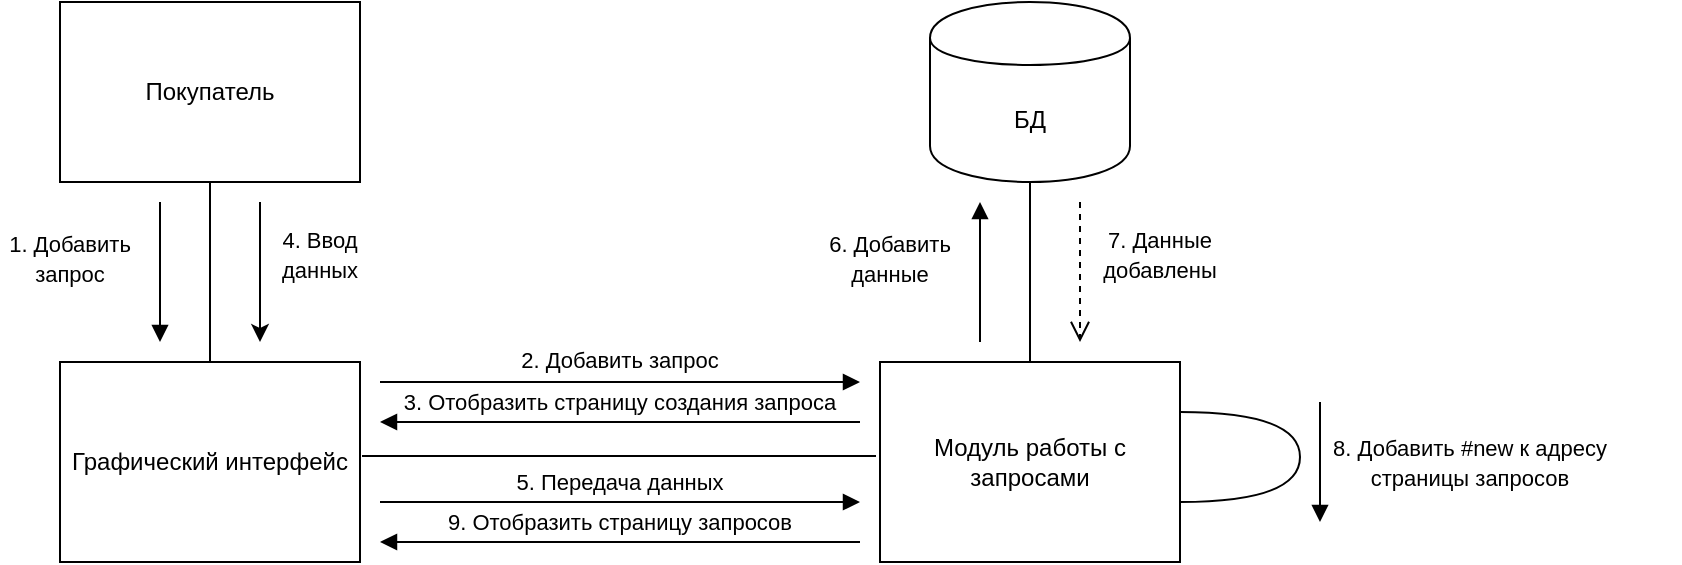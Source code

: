 <mxfile version="13.0.0" pages="3"><diagram id="RsPRJMOxttHHjuz04D3j" name="Request"><mxGraphModel dx="398" dy="422" grid="1" gridSize="10" guides="1" tooltips="1" connect="1" arrows="1" fold="1" page="0" pageScale="1" pageWidth="827" pageHeight="1169" math="0" shadow="0"><root><mxCell id="0"/><mxCell id="1" parent="0"/><mxCell id="OGLPyQX5WnyJPLRGVSjA-1" value="Покупатель" style="rounded=0;whiteSpace=wrap;html=1;" vertex="1" parent="1"><mxGeometry x="60" y="30" width="150" height="90" as="geometry"/></mxCell><mxCell id="OGLPyQX5WnyJPLRGVSjA-3" value="Графический интерфейс" style="rounded=0;whiteSpace=wrap;html=1;" vertex="1" parent="1"><mxGeometry x="60" y="210" width="150" height="100" as="geometry"/></mxCell><mxCell id="OGLPyQX5WnyJPLRGVSjA-4" value="Модуль работы с запросами" style="rounded=0;whiteSpace=wrap;html=1;" vertex="1" parent="1"><mxGeometry x="470" y="210" width="150" height="100" as="geometry"/></mxCell><mxCell id="OGLPyQX5WnyJPLRGVSjA-9" value="&lt;font style=&quot;font-size: 11px&quot;&gt;1. Добавить запрос&lt;/font&gt;" style="text;html=1;strokeColor=none;fillColor=none;align=center;verticalAlign=middle;whiteSpace=wrap;rounded=0;" vertex="1" parent="1"><mxGeometry x="30" y="150" width="70" height="15" as="geometry"/></mxCell><mxCell id="OGLPyQX5WnyJPLRGVSjA-10" value="&lt;font style=&quot;font-size: 11px&quot;&gt;2. Добавить запрос&lt;/font&gt;" style="text;html=1;strokeColor=none;fillColor=none;align=center;verticalAlign=middle;whiteSpace=wrap;rounded=0;" vertex="1" parent="1"><mxGeometry x="280" y="200" width="120" height="17" as="geometry"/></mxCell><mxCell id="OGLPyQX5WnyJPLRGVSjA-12" value="&lt;font style=&quot;font-size: 11px&quot;&gt;4. Ввод данных&lt;/font&gt;" style="text;html=1;strokeColor=none;fillColor=none;align=center;verticalAlign=middle;whiteSpace=wrap;rounded=0;" vertex="1" parent="1"><mxGeometry x="170" y="148.5" width="40" height="15" as="geometry"/></mxCell><mxCell id="OGLPyQX5WnyJPLRGVSjA-15" value="БД" style="shape=cylinder;whiteSpace=wrap;html=1;boundedLbl=1;backgroundOutline=1;fillColor=#ffffff;strokeColor=#000000;" vertex="1" parent="1"><mxGeometry x="495" y="30" width="100" height="90" as="geometry"/></mxCell><mxCell id="OGLPyQX5WnyJPLRGVSjA-16" value="" style="endArrow=none;html=1;entryX=0.5;entryY=1;entryDx=0;entryDy=0;exitX=0.5;exitY=0;exitDx=0;exitDy=0;" edge="1" parent="1" source="OGLPyQX5WnyJPLRGVSjA-3" target="OGLPyQX5WnyJPLRGVSjA-1"><mxGeometry width="50" height="50" relative="1" as="geometry"><mxPoint x="110" y="170" as="sourcePoint"/><mxPoint x="160" y="120" as="targetPoint"/></mxGeometry></mxCell><mxCell id="OGLPyQX5WnyJPLRGVSjA-17" value="" style="endArrow=none;html=1;" edge="1" parent="1"><mxGeometry width="50" height="50" relative="1" as="geometry"><mxPoint x="211" y="257" as="sourcePoint"/><mxPoint x="468" y="257" as="targetPoint"/></mxGeometry></mxCell><mxCell id="OGLPyQX5WnyJPLRGVSjA-20" value="" style="endArrow=none;html=1;entryX=0.5;entryY=1;entryDx=0;entryDy=0;exitX=0.5;exitY=0;exitDx=0;exitDy=0;" edge="1" parent="1" source="OGLPyQX5WnyJPLRGVSjA-4" target="OGLPyQX5WnyJPLRGVSjA-15"><mxGeometry width="50" height="50" relative="1" as="geometry"><mxPoint x="440" y="210" as="sourcePoint"/><mxPoint x="490" y="160" as="targetPoint"/></mxGeometry></mxCell><mxCell id="OGLPyQX5WnyJPLRGVSjA-22" value="" style="html=1;verticalAlign=bottom;endArrow=block;" edge="1" parent="1"><mxGeometry width="80" relative="1" as="geometry"><mxPoint x="110" y="130" as="sourcePoint"/><mxPoint x="110" y="200" as="targetPoint"/></mxGeometry></mxCell><mxCell id="OGLPyQX5WnyJPLRGVSjA-23" value="" style="html=1;verticalAlign=bottom;endArrow=block;" edge="1" parent="1"><mxGeometry width="80" relative="1" as="geometry"><mxPoint x="220" y="220" as="sourcePoint"/><mxPoint x="460" y="220" as="targetPoint"/></mxGeometry></mxCell><mxCell id="OGLPyQX5WnyJPLRGVSjA-27" value="" style="html=1;verticalAlign=bottom;endArrow=block;" edge="1" parent="1"><mxGeometry width="80" relative="1" as="geometry"><mxPoint x="460" y="240" as="sourcePoint"/><mxPoint x="220" y="240" as="targetPoint"/></mxGeometry></mxCell><mxCell id="OGLPyQX5WnyJPLRGVSjA-29" value="&lt;font style=&quot;font-size: 11px&quot;&gt;3. Отобразить страницу создания запроса&lt;/font&gt;" style="text;html=1;strokeColor=none;fillColor=none;align=center;verticalAlign=middle;whiteSpace=wrap;rounded=0;" vertex="1" parent="1"><mxGeometry x="230" y="220" width="220" height="20" as="geometry"/></mxCell><mxCell id="OGLPyQX5WnyJPLRGVSjA-30" value="" style="endArrow=classic;html=1;" edge="1" parent="1"><mxGeometry width="50" height="50" relative="1" as="geometry"><mxPoint x="160" y="130" as="sourcePoint"/><mxPoint x="160" y="200" as="targetPoint"/></mxGeometry></mxCell><mxCell id="OGLPyQX5WnyJPLRGVSjA-35" value="" style="html=1;verticalAlign=bottom;endArrow=block;" edge="1" parent="1"><mxGeometry width="80" relative="1" as="geometry"><mxPoint x="220" y="280" as="sourcePoint"/><mxPoint x="460" y="280" as="targetPoint"/></mxGeometry></mxCell><mxCell id="OGLPyQX5WnyJPLRGVSjA-36" value="" style="html=1;verticalAlign=bottom;endArrow=none;exitX=1;exitY=0.25;exitDx=0;exitDy=0;edgeStyle=orthogonalEdgeStyle;curved=1;endFill=0;" edge="1" parent="1" source="OGLPyQX5WnyJPLRGVSjA-4"><mxGeometry width="80" relative="1" as="geometry"><mxPoint x="590" y="350" as="sourcePoint"/><mxPoint x="620" y="280" as="targetPoint"/><Array as="points"><mxPoint x="680" y="235"/><mxPoint x="680" y="280"/></Array></mxGeometry></mxCell><mxCell id="OGLPyQX5WnyJPLRGVSjA-37" value="" style="html=1;verticalAlign=bottom;endArrow=block;" edge="1" parent="1"><mxGeometry width="80" relative="1" as="geometry"><mxPoint x="520" y="200" as="sourcePoint"/><mxPoint x="520" y="130" as="targetPoint"/></mxGeometry></mxCell><mxCell id="OGLPyQX5WnyJPLRGVSjA-38" value="" style="html=1;verticalAlign=bottom;endArrow=open;dashed=1;endSize=8;" edge="1" parent="1"><mxGeometry relative="1" as="geometry"><mxPoint x="570" y="130" as="sourcePoint"/><mxPoint x="570" y="200" as="targetPoint"/></mxGeometry></mxCell><mxCell id="OGLPyQX5WnyJPLRGVSjA-39" value="&lt;font style=&quot;font-size: 11px&quot;&gt;5. Передача данных&lt;/font&gt;" style="text;html=1;strokeColor=none;fillColor=none;align=center;verticalAlign=middle;whiteSpace=wrap;rounded=0;" vertex="1" parent="1"><mxGeometry x="275" y="260" width="130" height="20" as="geometry"/></mxCell><mxCell id="OGLPyQX5WnyJPLRGVSjA-41" value="&lt;font style=&quot;font-size: 11px&quot;&gt;9. Отобразить страницу запросов&lt;/font&gt;" style="text;html=1;strokeColor=none;fillColor=none;align=center;verticalAlign=middle;whiteSpace=wrap;rounded=0;" vertex="1" parent="1"><mxGeometry x="250" y="280" width="180" height="20" as="geometry"/></mxCell><mxCell id="OGLPyQX5WnyJPLRGVSjA-42" value="&lt;font style=&quot;font-size: 11px&quot;&gt;6. Добавить данные&lt;/font&gt;" style="text;html=1;strokeColor=none;fillColor=none;align=center;verticalAlign=middle;whiteSpace=wrap;rounded=0;" vertex="1" parent="1"><mxGeometry x="440" y="150" width="70" height="15" as="geometry"/></mxCell><mxCell id="OGLPyQX5WnyJPLRGVSjA-43" value="&lt;font style=&quot;font-size: 11px&quot;&gt;7. Данные добавлены&lt;/font&gt;" style="text;html=1;strokeColor=none;fillColor=none;align=center;verticalAlign=middle;whiteSpace=wrap;rounded=0;" vertex="1" parent="1"><mxGeometry x="590" y="148.5" width="40" height="15" as="geometry"/></mxCell><mxCell id="OGLPyQX5WnyJPLRGVSjA-40" value="&lt;span style=&quot;font-size: 11px ; text-align: left&quot;&gt;8. Добавить #new к адресу&lt;/span&gt;&lt;br style=&quot;font-size: 11px ; text-align: left&quot;&gt;&lt;span style=&quot;font-size: 11px ; text-align: left&quot;&gt;страницы запросов&lt;/span&gt;" style="text;html=1;strokeColor=none;fillColor=none;align=center;verticalAlign=middle;whiteSpace=wrap;rounded=0;" vertex="1" parent="1"><mxGeometry x="660" y="252" width="210" height="16" as="geometry"/></mxCell><mxCell id="OGLPyQX5WnyJPLRGVSjA-46" value="" style="html=1;verticalAlign=bottom;endArrow=block;" edge="1" parent="1"><mxGeometry width="80" relative="1" as="geometry"><mxPoint x="460" y="300" as="sourcePoint"/><mxPoint x="220" y="300" as="targetPoint"/></mxGeometry></mxCell><mxCell id="OGLPyQX5WnyJPLRGVSjA-48" value="" style="html=1;verticalAlign=bottom;endArrow=block;" edge="1" parent="1"><mxGeometry width="80" relative="1" as="geometry"><mxPoint x="690" y="230" as="sourcePoint"/><mxPoint x="690" y="290" as="targetPoint"/></mxGeometry></mxCell></root></mxGraphModel></diagram><diagram id="NG-QWZS2H44OJLBMp3hR" name="Entrance"><mxGraphModel dx="1013" dy="426" grid="1" gridSize="10" guides="1" tooltips="1" connect="1" arrows="1" fold="1" page="1" pageScale="1" pageWidth="827" pageHeight="1169" math="0" shadow="0"><root><mxCell id="xV-0fxxD1e4UXjZzE1mq-0"/><mxCell id="xV-0fxxD1e4UXjZzE1mq-1" parent="xV-0fxxD1e4UXjZzE1mq-0"/><mxCell id="SNfB1xC45zM95Xq-mLn--0" value="Гость" style="rounded=0;whiteSpace=wrap;html=1;" vertex="1" parent="xV-0fxxD1e4UXjZzE1mq-1"><mxGeometry x="60" y="30" width="150" height="90" as="geometry"/></mxCell><mxCell id="SNfB1xC45zM95Xq-mLn--1" value="Графический интерфейс" style="rounded=0;whiteSpace=wrap;html=1;" vertex="1" parent="xV-0fxxD1e4UXjZzE1mq-1"><mxGeometry x="60" y="210" width="150" height="100" as="geometry"/></mxCell><mxCell id="SNfB1xC45zM95Xq-mLn--2" value="Модуль работы с пользователем" style="rounded=0;whiteSpace=wrap;html=1;" vertex="1" parent="xV-0fxxD1e4UXjZzE1mq-1"><mxGeometry x="470" y="210" width="150" height="100" as="geometry"/></mxCell><mxCell id="SNfB1xC45zM95Xq-mLn--3" value="&lt;font style=&quot;font-size: 11px&quot;&gt;1. Войти&lt;/font&gt;" style="text;html=1;strokeColor=none;fillColor=none;align=center;verticalAlign=middle;whiteSpace=wrap;rounded=0;" vertex="1" parent="xV-0fxxD1e4UXjZzE1mq-1"><mxGeometry x="30" y="150" width="70" height="15" as="geometry"/></mxCell><mxCell id="SNfB1xC45zM95Xq-mLn--4" value="&lt;font style=&quot;font-size: 11px&quot;&gt;2. Войти&lt;/font&gt;" style="text;html=1;strokeColor=none;fillColor=none;align=center;verticalAlign=middle;whiteSpace=wrap;rounded=0;" vertex="1" parent="xV-0fxxD1e4UXjZzE1mq-1"><mxGeometry x="280" y="200" width="120" height="17" as="geometry"/></mxCell><mxCell id="SNfB1xC45zM95Xq-mLn--5" value="&lt;font style=&quot;font-size: 11px&quot;&gt;4. Ввод данных&lt;/font&gt;" style="text;html=1;strokeColor=none;fillColor=none;align=center;verticalAlign=middle;whiteSpace=wrap;rounded=0;" vertex="1" parent="xV-0fxxD1e4UXjZzE1mq-1"><mxGeometry x="170" y="148.5" width="40" height="15" as="geometry"/></mxCell><mxCell id="SNfB1xC45zM95Xq-mLn--6" value="БД" style="shape=cylinder;whiteSpace=wrap;html=1;boundedLbl=1;backgroundOutline=1;fillColor=#ffffff;strokeColor=#000000;" vertex="1" parent="xV-0fxxD1e4UXjZzE1mq-1"><mxGeometry x="495" y="30" width="100" height="90" as="geometry"/></mxCell><mxCell id="SNfB1xC45zM95Xq-mLn--7" value="" style="endArrow=none;html=1;entryX=0.5;entryY=1;entryDx=0;entryDy=0;exitX=0.5;exitY=0;exitDx=0;exitDy=0;" edge="1" parent="xV-0fxxD1e4UXjZzE1mq-1" source="SNfB1xC45zM95Xq-mLn--1" target="SNfB1xC45zM95Xq-mLn--0"><mxGeometry width="50" height="50" relative="1" as="geometry"><mxPoint x="110" y="170" as="sourcePoint"/><mxPoint x="160" y="120" as="targetPoint"/></mxGeometry></mxCell><mxCell id="SNfB1xC45zM95Xq-mLn--8" value="" style="endArrow=none;html=1;" edge="1" parent="xV-0fxxD1e4UXjZzE1mq-1"><mxGeometry width="50" height="50" relative="1" as="geometry"><mxPoint x="211" y="257" as="sourcePoint"/><mxPoint x="468" y="257" as="targetPoint"/></mxGeometry></mxCell><mxCell id="SNfB1xC45zM95Xq-mLn--9" value="" style="endArrow=none;html=1;entryX=0.5;entryY=1;entryDx=0;entryDy=0;exitX=0.5;exitY=0;exitDx=0;exitDy=0;" edge="1" parent="xV-0fxxD1e4UXjZzE1mq-1" source="SNfB1xC45zM95Xq-mLn--2" target="SNfB1xC45zM95Xq-mLn--6"><mxGeometry width="50" height="50" relative="1" as="geometry"><mxPoint x="440" y="210" as="sourcePoint"/><mxPoint x="490" y="160" as="targetPoint"/></mxGeometry></mxCell><mxCell id="SNfB1xC45zM95Xq-mLn--10" value="" style="html=1;verticalAlign=bottom;endArrow=block;" edge="1" parent="xV-0fxxD1e4UXjZzE1mq-1"><mxGeometry width="80" relative="1" as="geometry"><mxPoint x="110" y="130" as="sourcePoint"/><mxPoint x="110" y="200" as="targetPoint"/></mxGeometry></mxCell><mxCell id="SNfB1xC45zM95Xq-mLn--11" value="" style="html=1;verticalAlign=bottom;endArrow=block;" edge="1" parent="xV-0fxxD1e4UXjZzE1mq-1"><mxGeometry width="80" relative="1" as="geometry"><mxPoint x="220" y="220" as="sourcePoint"/><mxPoint x="460" y="220" as="targetPoint"/></mxGeometry></mxCell><mxCell id="SNfB1xC45zM95Xq-mLn--12" value="" style="html=1;verticalAlign=bottom;endArrow=block;" edge="1" parent="xV-0fxxD1e4UXjZzE1mq-1"><mxGeometry width="80" relative="1" as="geometry"><mxPoint x="460" y="240" as="sourcePoint"/><mxPoint x="220" y="240" as="targetPoint"/></mxGeometry></mxCell><mxCell id="SNfB1xC45zM95Xq-mLn--13" value="&lt;font style=&quot;font-size: 11px&quot;&gt;3. Отобразить страницу входа&lt;/font&gt;" style="text;html=1;strokeColor=none;fillColor=none;align=center;verticalAlign=middle;whiteSpace=wrap;rounded=0;" vertex="1" parent="xV-0fxxD1e4UXjZzE1mq-1"><mxGeometry x="230" y="220" width="220" height="20" as="geometry"/></mxCell><mxCell id="SNfB1xC45zM95Xq-mLn--14" value="" style="endArrow=classic;html=1;" edge="1" parent="xV-0fxxD1e4UXjZzE1mq-1"><mxGeometry width="50" height="50" relative="1" as="geometry"><mxPoint x="160" y="130" as="sourcePoint"/><mxPoint x="160" y="200" as="targetPoint"/></mxGeometry></mxCell><mxCell id="SNfB1xC45zM95Xq-mLn--15" value="" style="html=1;verticalAlign=bottom;endArrow=block;" edge="1" parent="xV-0fxxD1e4UXjZzE1mq-1"><mxGeometry width="80" relative="1" as="geometry"><mxPoint x="220" y="280" as="sourcePoint"/><mxPoint x="460" y="280" as="targetPoint"/></mxGeometry></mxCell><mxCell id="SNfB1xC45zM95Xq-mLn--17" value="" style="html=1;verticalAlign=bottom;endArrow=block;" edge="1" parent="xV-0fxxD1e4UXjZzE1mq-1"><mxGeometry width="80" relative="1" as="geometry"><mxPoint x="520" y="200" as="sourcePoint"/><mxPoint x="520" y="130" as="targetPoint"/></mxGeometry></mxCell><mxCell id="SNfB1xC45zM95Xq-mLn--18" value="" style="html=1;verticalAlign=bottom;endArrow=open;dashed=1;endSize=8;" edge="1" parent="xV-0fxxD1e4UXjZzE1mq-1"><mxGeometry relative="1" as="geometry"><mxPoint x="570" y="130" as="sourcePoint"/><mxPoint x="570" y="200" as="targetPoint"/></mxGeometry></mxCell><mxCell id="SNfB1xC45zM95Xq-mLn--19" value="&lt;font style=&quot;font-size: 11px&quot;&gt;5. Передача данных&lt;/font&gt;" style="text;html=1;strokeColor=none;fillColor=none;align=center;verticalAlign=middle;whiteSpace=wrap;rounded=0;" vertex="1" parent="xV-0fxxD1e4UXjZzE1mq-1"><mxGeometry x="275" y="260" width="130" height="20" as="geometry"/></mxCell><mxCell id="SNfB1xC45zM95Xq-mLn--20" value="&lt;font style=&quot;font-size: 11px&quot;&gt;8. Отобразить главную страницу&lt;/font&gt;" style="text;html=1;strokeColor=none;fillColor=none;align=center;verticalAlign=middle;whiteSpace=wrap;rounded=0;" vertex="1" parent="xV-0fxxD1e4UXjZzE1mq-1"><mxGeometry x="250" y="280" width="180" height="20" as="geometry"/></mxCell><mxCell id="SNfB1xC45zM95Xq-mLn--21" value="&lt;font style=&quot;font-size: 11px&quot;&gt;6. Проверить данные&lt;/font&gt;" style="text;html=1;strokeColor=none;fillColor=none;align=center;verticalAlign=middle;whiteSpace=wrap;rounded=0;" vertex="1" parent="xV-0fxxD1e4UXjZzE1mq-1"><mxGeometry x="440" y="150" width="70" height="15" as="geometry"/></mxCell><mxCell id="SNfB1xC45zM95Xq-mLn--22" value="&lt;font style=&quot;font-size: 11px&quot;&gt;7. Данные введены корректно&lt;/font&gt;" style="text;html=1;strokeColor=none;fillColor=none;align=center;verticalAlign=middle;whiteSpace=wrap;rounded=0;" vertex="1" parent="xV-0fxxD1e4UXjZzE1mq-1"><mxGeometry x="590" y="148.5" width="40" height="15" as="geometry"/></mxCell><mxCell id="SNfB1xC45zM95Xq-mLn--23" value="" style="html=1;verticalAlign=bottom;endArrow=block;" edge="1" parent="xV-0fxxD1e4UXjZzE1mq-1"><mxGeometry width="80" relative="1" as="geometry"><mxPoint x="460" y="300" as="sourcePoint"/><mxPoint x="220" y="300" as="targetPoint"/></mxGeometry></mxCell></root></mxGraphModel></diagram><diagram id="72IOFF0NejLvDV7K3ra_" name="Search"><mxGraphModel dx="1013" dy="426" grid="1" gridSize="10" guides="1" tooltips="1" connect="1" arrows="1" fold="1" page="1" pageScale="1" pageWidth="827" pageHeight="1169" math="0" shadow="0"><root><mxCell id="oRupf5zxHdLSNO6nOnYU-0"/><mxCell id="oRupf5zxHdLSNO6nOnYU-1" parent="oRupf5zxHdLSNO6nOnYU-0"/><mxCell id="_8zS0G_CQdhDsh2uq_Cv-0" value="Пользователь" style="rounded=0;whiteSpace=wrap;html=1;" vertex="1" parent="oRupf5zxHdLSNO6nOnYU-1"><mxGeometry x="60" y="30" width="150" height="90" as="geometry"/></mxCell><mxCell id="_8zS0G_CQdhDsh2uq_Cv-1" value="Графический интерфейс" style="rounded=0;whiteSpace=wrap;html=1;" vertex="1" parent="oRupf5zxHdLSNO6nOnYU-1"><mxGeometry x="60" y="210" width="150" height="100" as="geometry"/></mxCell><mxCell id="_8zS0G_CQdhDsh2uq_Cv-2" value="Модуль работы с предложениями" style="rounded=0;whiteSpace=wrap;html=1;" vertex="1" parent="oRupf5zxHdLSNO6nOnYU-1"><mxGeometry x="470" y="210" width="150" height="100" as="geometry"/></mxCell><mxCell id="_8zS0G_CQdhDsh2uq_Cv-3" value="&lt;font style=&quot;font-size: 11px&quot;&gt;1. Осуществить поиск&lt;/font&gt;" style="text;html=1;strokeColor=none;fillColor=none;align=center;verticalAlign=middle;whiteSpace=wrap;rounded=0;" vertex="1" parent="oRupf5zxHdLSNO6nOnYU-1"><mxGeometry x="20" y="148.5" width="90" height="15" as="geometry"/></mxCell><mxCell id="_8zS0G_CQdhDsh2uq_Cv-4" value="&lt;font style=&quot;font-size: 11px&quot;&gt;2. Войти&lt;/font&gt;" style="text;html=1;strokeColor=none;fillColor=none;align=center;verticalAlign=middle;whiteSpace=wrap;rounded=0;" vertex="1" parent="oRupf5zxHdLSNO6nOnYU-1"><mxGeometry x="280" y="200" width="120" height="17" as="geometry"/></mxCell><mxCell id="_8zS0G_CQdhDsh2uq_Cv-5" value="&lt;font style=&quot;font-size: 11px&quot;&gt;4. Ввод данных&lt;/font&gt;" style="text;html=1;strokeColor=none;fillColor=none;align=center;verticalAlign=middle;whiteSpace=wrap;rounded=0;" vertex="1" parent="oRupf5zxHdLSNO6nOnYU-1"><mxGeometry x="170" y="148.5" width="40" height="15" as="geometry"/></mxCell><mxCell id="_8zS0G_CQdhDsh2uq_Cv-6" value="БД" style="shape=cylinder;whiteSpace=wrap;html=1;boundedLbl=1;backgroundOutline=1;fillColor=#ffffff;strokeColor=#000000;" vertex="1" parent="oRupf5zxHdLSNO6nOnYU-1"><mxGeometry x="495" y="30" width="100" height="90" as="geometry"/></mxCell><mxCell id="_8zS0G_CQdhDsh2uq_Cv-7" value="" style="endArrow=none;html=1;entryX=0.5;entryY=1;entryDx=0;entryDy=0;exitX=0.5;exitY=0;exitDx=0;exitDy=0;" edge="1" parent="oRupf5zxHdLSNO6nOnYU-1" source="_8zS0G_CQdhDsh2uq_Cv-1" target="_8zS0G_CQdhDsh2uq_Cv-0"><mxGeometry width="50" height="50" relative="1" as="geometry"><mxPoint x="110" y="170" as="sourcePoint"/><mxPoint x="160" y="120" as="targetPoint"/></mxGeometry></mxCell><mxCell id="_8zS0G_CQdhDsh2uq_Cv-8" value="" style="endArrow=none;html=1;" edge="1" parent="oRupf5zxHdLSNO6nOnYU-1"><mxGeometry width="50" height="50" relative="1" as="geometry"><mxPoint x="211" y="257" as="sourcePoint"/><mxPoint x="468" y="257" as="targetPoint"/></mxGeometry></mxCell><mxCell id="_8zS0G_CQdhDsh2uq_Cv-9" value="" style="endArrow=none;html=1;entryX=0.5;entryY=1;entryDx=0;entryDy=0;exitX=0.5;exitY=0;exitDx=0;exitDy=0;" edge="1" parent="oRupf5zxHdLSNO6nOnYU-1" source="_8zS0G_CQdhDsh2uq_Cv-2" target="_8zS0G_CQdhDsh2uq_Cv-6"><mxGeometry width="50" height="50" relative="1" as="geometry"><mxPoint x="440" y="210" as="sourcePoint"/><mxPoint x="490" y="160" as="targetPoint"/></mxGeometry></mxCell><mxCell id="_8zS0G_CQdhDsh2uq_Cv-10" value="" style="html=1;verticalAlign=bottom;endArrow=block;" edge="1" parent="oRupf5zxHdLSNO6nOnYU-1"><mxGeometry width="80" relative="1" as="geometry"><mxPoint x="110" y="130" as="sourcePoint"/><mxPoint x="110" y="200" as="targetPoint"/></mxGeometry></mxCell><mxCell id="_8zS0G_CQdhDsh2uq_Cv-11" value="" style="html=1;verticalAlign=bottom;endArrow=block;" edge="1" parent="oRupf5zxHdLSNO6nOnYU-1"><mxGeometry width="80" relative="1" as="geometry"><mxPoint x="220" y="220" as="sourcePoint"/><mxPoint x="460" y="220" as="targetPoint"/></mxGeometry></mxCell><mxCell id="_8zS0G_CQdhDsh2uq_Cv-12" value="" style="html=1;verticalAlign=bottom;endArrow=block;" edge="1" parent="oRupf5zxHdLSNO6nOnYU-1"><mxGeometry width="80" relative="1" as="geometry"><mxPoint x="460" y="240" as="sourcePoint"/><mxPoint x="220" y="240" as="targetPoint"/></mxGeometry></mxCell><mxCell id="_8zS0G_CQdhDsh2uq_Cv-13" value="&lt;font style=&quot;font-size: 11px&quot;&gt;3. Отобразить страницу поиска предложений&lt;/font&gt;" style="text;html=1;strokeColor=none;fillColor=none;align=center;verticalAlign=middle;whiteSpace=wrap;rounded=0;" vertex="1" parent="oRupf5zxHdLSNO6nOnYU-1"><mxGeometry x="230" y="220" width="240" height="20" as="geometry"/></mxCell><mxCell id="_8zS0G_CQdhDsh2uq_Cv-14" value="" style="endArrow=classic;html=1;" edge="1" parent="oRupf5zxHdLSNO6nOnYU-1"><mxGeometry width="50" height="50" relative="1" as="geometry"><mxPoint x="160" y="130" as="sourcePoint"/><mxPoint x="160" y="200" as="targetPoint"/></mxGeometry></mxCell><mxCell id="_8zS0G_CQdhDsh2uq_Cv-15" value="" style="html=1;verticalAlign=bottom;endArrow=block;" edge="1" parent="oRupf5zxHdLSNO6nOnYU-1"><mxGeometry width="80" relative="1" as="geometry"><mxPoint x="220" y="280" as="sourcePoint"/><mxPoint x="460" y="280" as="targetPoint"/></mxGeometry></mxCell><mxCell id="_8zS0G_CQdhDsh2uq_Cv-16" value="" style="html=1;verticalAlign=bottom;endArrow=block;" edge="1" parent="oRupf5zxHdLSNO6nOnYU-1"><mxGeometry width="80" relative="1" as="geometry"><mxPoint x="520" y="200" as="sourcePoint"/><mxPoint x="520" y="130" as="targetPoint"/></mxGeometry></mxCell><mxCell id="_8zS0G_CQdhDsh2uq_Cv-17" value="" style="html=1;verticalAlign=bottom;endArrow=open;dashed=1;endSize=8;" edge="1" parent="oRupf5zxHdLSNO6nOnYU-1"><mxGeometry relative="1" as="geometry"><mxPoint x="570" y="130" as="sourcePoint"/><mxPoint x="570" y="200" as="targetPoint"/></mxGeometry></mxCell><mxCell id="_8zS0G_CQdhDsh2uq_Cv-18" value="&lt;font style=&quot;font-size: 11px&quot;&gt;5. Передача данных&lt;/font&gt;" style="text;html=1;strokeColor=none;fillColor=none;align=center;verticalAlign=middle;whiteSpace=wrap;rounded=0;" vertex="1" parent="oRupf5zxHdLSNO6nOnYU-1"><mxGeometry x="275" y="260" width="130" height="20" as="geometry"/></mxCell><mxCell id="_8zS0G_CQdhDsh2uq_Cv-19" value="&lt;font style=&quot;font-size: 11px&quot;&gt;8. Отобразить страницу предложений&lt;/font&gt;" style="text;html=1;strokeColor=none;fillColor=none;align=center;verticalAlign=middle;whiteSpace=wrap;rounded=0;" vertex="1" parent="oRupf5zxHdLSNO6nOnYU-1"><mxGeometry x="250" y="280" width="200" height="20" as="geometry"/></mxCell><mxCell id="_8zS0G_CQdhDsh2uq_Cv-20" value="&lt;font style=&quot;font-size: 11px&quot;&gt;6. Отобрать по указанным параметрам&lt;/font&gt;" style="text;html=1;strokeColor=none;fillColor=none;align=center;verticalAlign=middle;whiteSpace=wrap;rounded=0;" vertex="1" parent="oRupf5zxHdLSNO6nOnYU-1"><mxGeometry x="430" y="150" width="80" height="15" as="geometry"/></mxCell><mxCell id="_8zS0G_CQdhDsh2uq_Cv-21" value="&lt;font style=&quot;font-size: 11px&quot;&gt;7. Результат поиска&lt;/font&gt;" style="text;html=1;strokeColor=none;fillColor=none;align=center;verticalAlign=middle;whiteSpace=wrap;rounded=0;" vertex="1" parent="oRupf5zxHdLSNO6nOnYU-1"><mxGeometry x="580" y="150" width="70" height="15" as="geometry"/></mxCell><mxCell id="_8zS0G_CQdhDsh2uq_Cv-22" value="" style="html=1;verticalAlign=bottom;endArrow=block;" edge="1" parent="oRupf5zxHdLSNO6nOnYU-1"><mxGeometry width="80" relative="1" as="geometry"><mxPoint x="460" y="300" as="sourcePoint"/><mxPoint x="220" y="300" as="targetPoint"/></mxGeometry></mxCell></root></mxGraphModel></diagram></mxfile>